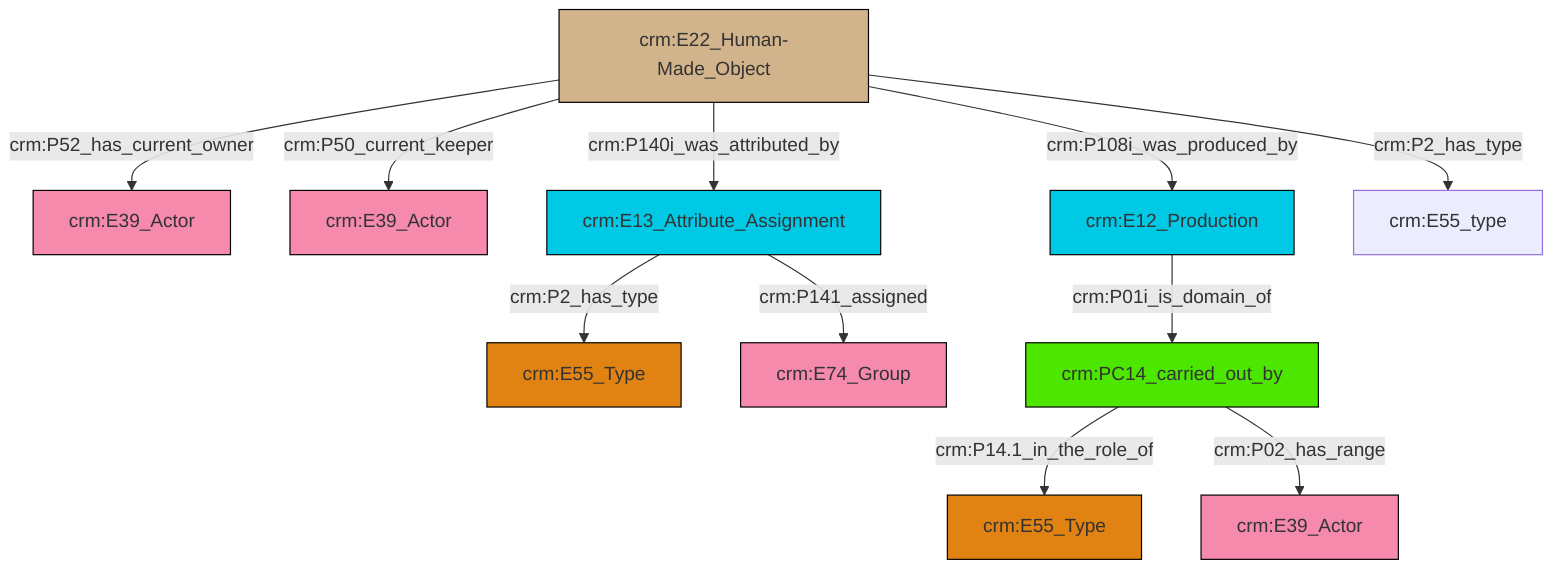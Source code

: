 graph TD
classDef Literal fill:#f2f2f2,stroke:#000000;
classDef CRM_Entity fill:#FFFFFF,stroke:#000000;
classDef Temporal_Entity fill:#00C9E6, stroke:#000000;
classDef Type fill:#E18312, stroke:#000000;
classDef Time-Span fill:#2C9C91, stroke:#000000;
classDef Appellation fill:#FFEB7F, stroke:#000000;
classDef Place fill:#008836, stroke:#000000;
classDef Persistent_Item fill:#B266B2, stroke:#000000;
classDef Conceptual_Object fill:#FFD700, stroke:#000000;
classDef Physical_Thing fill:#D2B48C, stroke:#000000;
classDef Actor fill:#f58aad, stroke:#000000;
classDef PC_Classes fill:#4ce600, stroke:#000000;
classDef Multi fill:#cccccc,stroke:#000000;

0["crm:E13_Attribute_Assignment"]:::Temporal_Entity -->|crm:P2_has_type| 4["crm:E55_Type"]:::Type
2["crm:E22_Human-Made_Object"]:::Physical_Thing -->|crm:P52_has_current_owner| 10["crm:E39_Actor"]:::Actor
2["crm:E22_Human-Made_Object"]:::Physical_Thing -->|crm:P50_current_keeper| 8["crm:E39_Actor"]:::Actor
0["crm:E13_Attribute_Assignment"]:::Temporal_Entity -->|crm:P141_assigned| 14["crm:E74_Group"]:::Actor
16["crm:E12_Production"]:::Temporal_Entity -->|crm:P01i_is_domain_of| 11["crm:PC14_carried_out_by"]:::PC_Classes
2["crm:E22_Human-Made_Object"]:::Physical_Thing -->|crm:P140i_was_attributed_by| 0["crm:E13_Attribute_Assignment"]:::Temporal_Entity
2["crm:E22_Human-Made_Object"]:::Physical_Thing -->|crm:P108i_was_produced_by| 16["crm:E12_Production"]:::Temporal_Entity
11["crm:PC14_carried_out_by"]:::PC_Classes -->|crm:P14.1_in_the_role_of| 6["crm:E55_Type"]:::Type
11["crm:PC14_carried_out_by"]:::PC_Classes -->|crm:P02_has_range| 19["crm:E39_Actor"]:::Actor
2["crm:E22_Human-Made_Object"]:::Physical_Thing -->|crm:P2_has_type| 17["crm:E55_type"]:::Default